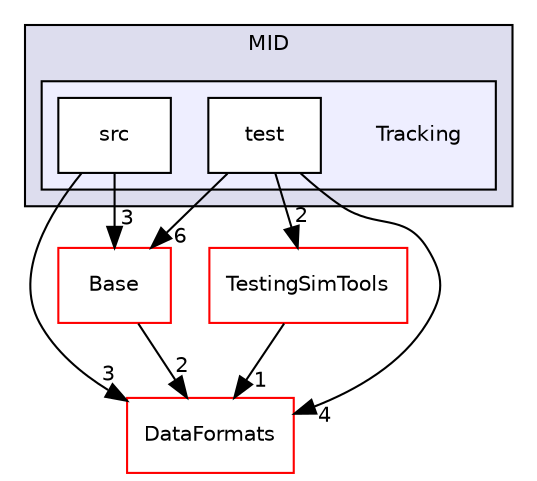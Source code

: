 digraph "/home/travis/build/AliceO2Group/AliceO2/Detectors/MUON/MID/Tracking" {
  bgcolor=transparent;
  compound=true
  node [ fontsize="10", fontname="Helvetica"];
  edge [ labelfontsize="10", labelfontname="Helvetica"];
  subgraph clusterdir_9e24c537087392bd208449d0b48c466c {
    graph [ bgcolor="#ddddee", pencolor="black", label="MID" fontname="Helvetica", fontsize="10", URL="dir_9e24c537087392bd208449d0b48c466c.html"]
  subgraph clusterdir_c6781640d5720511e35c6e7f87460ee7 {
    graph [ bgcolor="#eeeeff", pencolor="black", label="" URL="dir_c6781640d5720511e35c6e7f87460ee7.html"];
    dir_c6781640d5720511e35c6e7f87460ee7 [shape=plaintext label="Tracking"];
    dir_ade668871a579e1e483b7ab12ac7b461 [shape=box label="src" color="black" fillcolor="white" style="filled" URL="dir_ade668871a579e1e483b7ab12ac7b461.html"];
    dir_1b6b243db8a70d54361b550199bab9ea [shape=box label="test" color="black" fillcolor="white" style="filled" URL="dir_1b6b243db8a70d54361b550199bab9ea.html"];
  }
  }
  dir_3ffb816f6d71c6665c34f0fe3ab9978a [shape=box label="TestingSimTools" color="red" URL="dir_3ffb816f6d71c6665c34f0fe3ab9978a.html"];
  dir_b5547b1068d53f0f904ee5a2a84992af [shape=box label="Base" color="red" URL="dir_b5547b1068d53f0f904ee5a2a84992af.html"];
  dir_2171f7ec022c5423887b07c69b2f5b48 [shape=box label="DataFormats" color="red" URL="dir_2171f7ec022c5423887b07c69b2f5b48.html"];
  dir_ade668871a579e1e483b7ab12ac7b461->dir_b5547b1068d53f0f904ee5a2a84992af [headlabel="3", labeldistance=1.5 headhref="dir_000263_000120.html"];
  dir_ade668871a579e1e483b7ab12ac7b461->dir_2171f7ec022c5423887b07c69b2f5b48 [headlabel="3", labeldistance=1.5 headhref="dir_000263_000056.html"];
  dir_1b6b243db8a70d54361b550199bab9ea->dir_3ffb816f6d71c6665c34f0fe3ab9978a [headlabel="2", labeldistance=1.5 headhref="dir_000299_000295.html"];
  dir_1b6b243db8a70d54361b550199bab9ea->dir_b5547b1068d53f0f904ee5a2a84992af [headlabel="6", labeldistance=1.5 headhref="dir_000299_000120.html"];
  dir_1b6b243db8a70d54361b550199bab9ea->dir_2171f7ec022c5423887b07c69b2f5b48 [headlabel="4", labeldistance=1.5 headhref="dir_000299_000056.html"];
  dir_3ffb816f6d71c6665c34f0fe3ab9978a->dir_2171f7ec022c5423887b07c69b2f5b48 [headlabel="1", labeldistance=1.5 headhref="dir_000295_000056.html"];
  dir_b5547b1068d53f0f904ee5a2a84992af->dir_2171f7ec022c5423887b07c69b2f5b48 [headlabel="2", labeldistance=1.5 headhref="dir_000120_000056.html"];
}
